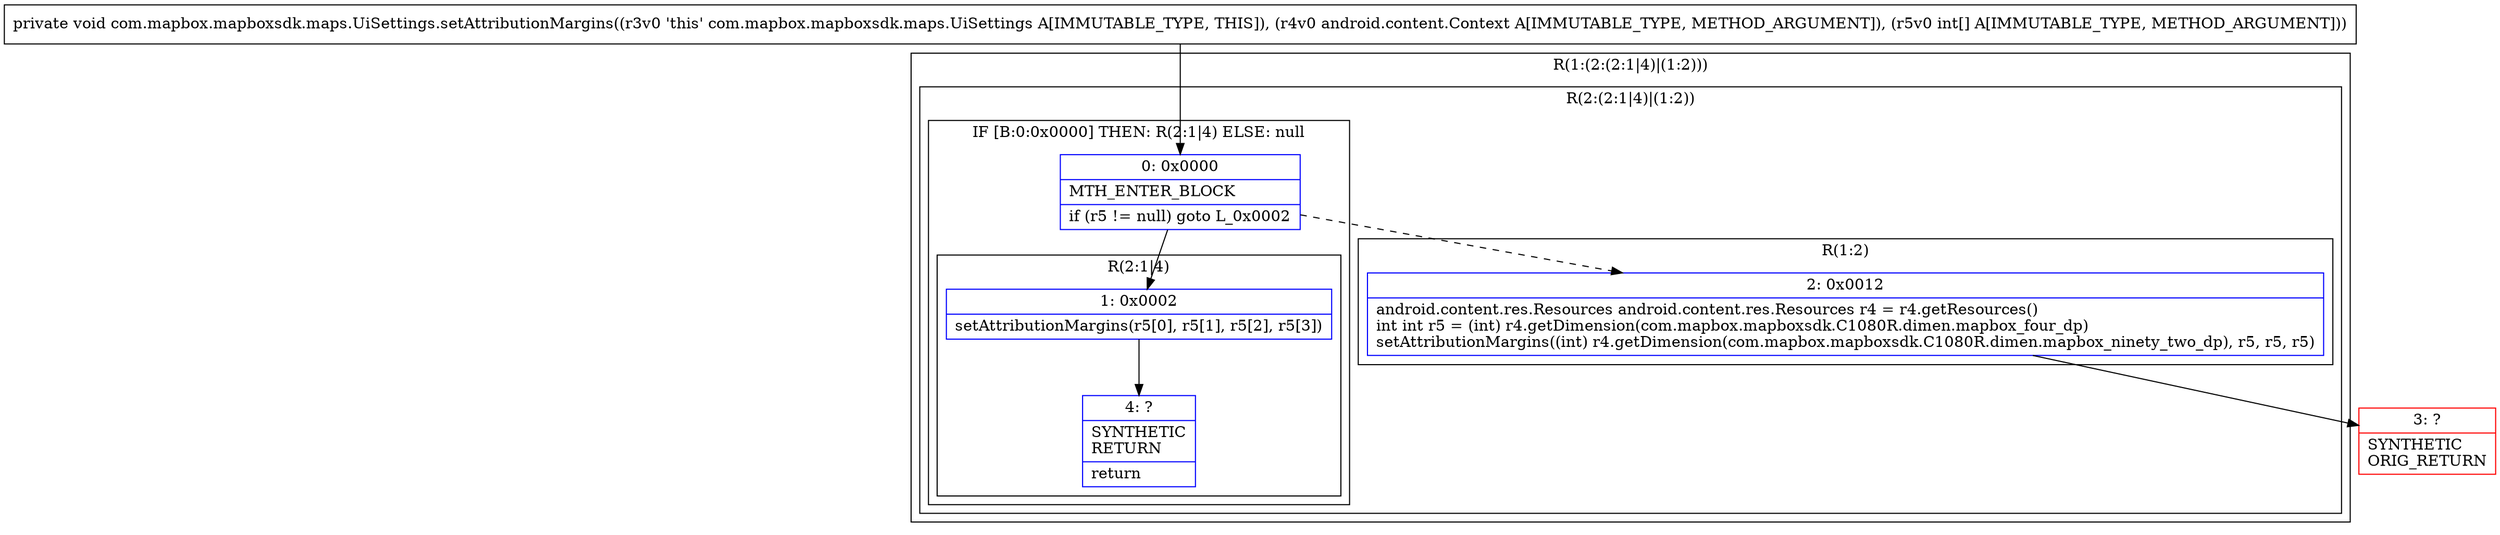 digraph "CFG forcom.mapbox.mapboxsdk.maps.UiSettings.setAttributionMargins(Landroid\/content\/Context;[I)V" {
subgraph cluster_Region_1582652024 {
label = "R(1:(2:(2:1|4)|(1:2)))";
node [shape=record,color=blue];
subgraph cluster_Region_1611904023 {
label = "R(2:(2:1|4)|(1:2))";
node [shape=record,color=blue];
subgraph cluster_IfRegion_350884539 {
label = "IF [B:0:0x0000] THEN: R(2:1|4) ELSE: null";
node [shape=record,color=blue];
Node_0 [shape=record,label="{0\:\ 0x0000|MTH_ENTER_BLOCK\l|if (r5 != null) goto L_0x0002\l}"];
subgraph cluster_Region_386623513 {
label = "R(2:1|4)";
node [shape=record,color=blue];
Node_1 [shape=record,label="{1\:\ 0x0002|setAttributionMargins(r5[0], r5[1], r5[2], r5[3])\l}"];
Node_4 [shape=record,label="{4\:\ ?|SYNTHETIC\lRETURN\l|return\l}"];
}
}
subgraph cluster_Region_757780750 {
label = "R(1:2)";
node [shape=record,color=blue];
Node_2 [shape=record,label="{2\:\ 0x0012|android.content.res.Resources android.content.res.Resources r4 = r4.getResources()\lint int r5 = (int) r4.getDimension(com.mapbox.mapboxsdk.C1080R.dimen.mapbox_four_dp)\lsetAttributionMargins((int) r4.getDimension(com.mapbox.mapboxsdk.C1080R.dimen.mapbox_ninety_two_dp), r5, r5, r5)\l}"];
}
}
}
Node_3 [shape=record,color=red,label="{3\:\ ?|SYNTHETIC\lORIG_RETURN\l}"];
MethodNode[shape=record,label="{private void com.mapbox.mapboxsdk.maps.UiSettings.setAttributionMargins((r3v0 'this' com.mapbox.mapboxsdk.maps.UiSettings A[IMMUTABLE_TYPE, THIS]), (r4v0 android.content.Context A[IMMUTABLE_TYPE, METHOD_ARGUMENT]), (r5v0 int[] A[IMMUTABLE_TYPE, METHOD_ARGUMENT])) }"];
MethodNode -> Node_0;
Node_0 -> Node_1;
Node_0 -> Node_2[style=dashed];
Node_1 -> Node_4;
Node_2 -> Node_3;
}

